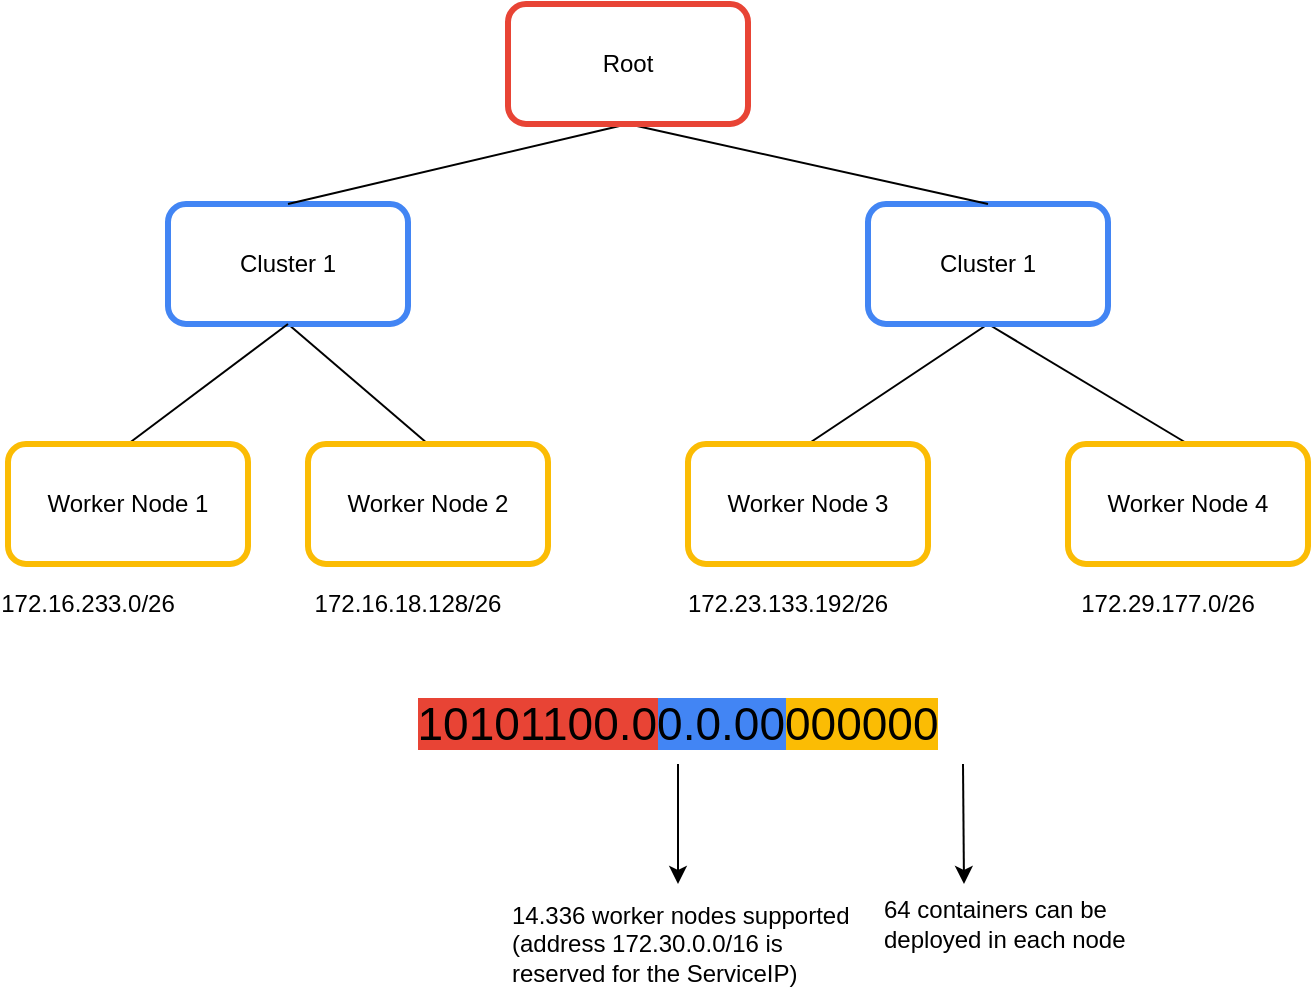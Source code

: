 <mxfile version="14.5.1" type="device"><diagram id="6A1jekdZxZTP63N3UOuj" name="Page-1"><mxGraphModel dx="1106" dy="997" grid="1" gridSize="10" guides="1" tooltips="1" connect="1" arrows="1" fold="1" page="1" pageScale="1" pageWidth="827" pageHeight="1169" math="0" shadow="0"><root><mxCell id="0"/><mxCell id="1" parent="0"/><mxCell id="ML2J8vf_3IPmKPg_16JF-14" style="edgeStyle=none;rounded=0;orthogonalLoop=1;jettySize=auto;html=1;exitX=0.5;exitY=1;exitDx=0;exitDy=0;entryX=0.5;entryY=0;entryDx=0;entryDy=0;endArrow=none;endFill=0;" edge="1" parent="1" source="ML2J8vf_3IPmKPg_16JF-1" target="ML2J8vf_3IPmKPg_16JF-4"><mxGeometry relative="1" as="geometry"/></mxCell><mxCell id="ML2J8vf_3IPmKPg_16JF-1" value="Cluster 1" style="rounded=1;whiteSpace=wrap;html=1;fillColor=none;strokeWidth=3;strokeColor=#4285F4;" vertex="1" parent="1"><mxGeometry x="160" y="120" width="120" height="60" as="geometry"/></mxCell><mxCell id="ML2J8vf_3IPmKPg_16JF-15" style="edgeStyle=none;rounded=0;orthogonalLoop=1;jettySize=auto;html=1;exitX=0.5;exitY=1;exitDx=0;exitDy=0;entryX=0.5;entryY=0;entryDx=0;entryDy=0;endArrow=none;endFill=0;" edge="1" parent="1" source="ML2J8vf_3IPmKPg_16JF-2" target="ML2J8vf_3IPmKPg_16JF-5"><mxGeometry relative="1" as="geometry"/></mxCell><mxCell id="ML2J8vf_3IPmKPg_16JF-16" style="edgeStyle=none;rounded=0;orthogonalLoop=1;jettySize=auto;html=1;exitX=0.5;exitY=1;exitDx=0;exitDy=0;entryX=0.5;entryY=0;entryDx=0;entryDy=0;endArrow=none;endFill=0;" edge="1" parent="1" source="ML2J8vf_3IPmKPg_16JF-2" target="ML2J8vf_3IPmKPg_16JF-6"><mxGeometry relative="1" as="geometry"/></mxCell><mxCell id="ML2J8vf_3IPmKPg_16JF-2" value="Cluster 1" style="rounded=1;whiteSpace=wrap;html=1;strokeWidth=3;strokeColor=#4285F4;" vertex="1" parent="1"><mxGeometry x="510" y="120" width="120" height="60" as="geometry"/></mxCell><mxCell id="ML2J8vf_3IPmKPg_16JF-12" style="rounded=0;orthogonalLoop=1;jettySize=auto;html=1;exitX=0.5;exitY=0;exitDx=0;exitDy=0;entryX=0.5;entryY=1;entryDx=0;entryDy=0;endArrow=none;endFill=0;" edge="1" parent="1" source="ML2J8vf_3IPmKPg_16JF-3" target="ML2J8vf_3IPmKPg_16JF-1"><mxGeometry relative="1" as="geometry"/></mxCell><mxCell id="ML2J8vf_3IPmKPg_16JF-3" value="Worker Node 1" style="rounded=1;whiteSpace=wrap;html=1;strokeColor=#FBBC04;strokeWidth=3;fillColor=none;" vertex="1" parent="1"><mxGeometry x="80" y="240" width="120" height="60" as="geometry"/></mxCell><mxCell id="ML2J8vf_3IPmKPg_16JF-4" value="Worker Node 2" style="rounded=1;whiteSpace=wrap;html=1;strokeColor=#FBBC04;strokeWidth=3;fillColor=none;" vertex="1" parent="1"><mxGeometry x="230" y="240" width="120" height="60" as="geometry"/></mxCell><mxCell id="ML2J8vf_3IPmKPg_16JF-5" value="Worker Node 3" style="rounded=1;whiteSpace=wrap;html=1;strokeColor=#FBBC04;strokeWidth=3;fillColor=none;" vertex="1" parent="1"><mxGeometry x="420" y="240" width="120" height="60" as="geometry"/></mxCell><mxCell id="ML2J8vf_3IPmKPg_16JF-6" value="Worker Node 4" style="rounded=1;whiteSpace=wrap;html=1;strokeColor=#FBBC04;strokeWidth=3;fillColor=none;" vertex="1" parent="1"><mxGeometry x="610" y="240" width="120" height="60" as="geometry"/></mxCell><mxCell id="ML2J8vf_3IPmKPg_16JF-7" value="172.16.233.0/26" style="text;html=1;strokeColor=none;fillColor=none;align=center;verticalAlign=middle;whiteSpace=wrap;rounded=0;" vertex="1" parent="1"><mxGeometry x="80" y="310" width="80" height="20" as="geometry"/></mxCell><mxCell id="ML2J8vf_3IPmKPg_16JF-8" value="172.16.18.128/26" style="text;html=1;strokeColor=none;fillColor=none;align=center;verticalAlign=middle;whiteSpace=wrap;rounded=0;" vertex="1" parent="1"><mxGeometry x="240" y="310" width="80" height="20" as="geometry"/></mxCell><mxCell id="ML2J8vf_3IPmKPg_16JF-9" value="172.23.133.192/26" style="text;html=1;strokeColor=none;fillColor=none;align=center;verticalAlign=middle;whiteSpace=wrap;rounded=0;" vertex="1" parent="1"><mxGeometry x="430" y="310" width="80" height="20" as="geometry"/></mxCell><mxCell id="ML2J8vf_3IPmKPg_16JF-10" value="172.29.177.0/26" style="text;html=1;strokeColor=none;fillColor=none;align=center;verticalAlign=middle;whiteSpace=wrap;rounded=0;" vertex="1" parent="1"><mxGeometry x="620" y="310" width="80" height="20" as="geometry"/></mxCell><mxCell id="ML2J8vf_3IPmKPg_16JF-18" style="edgeStyle=none;rounded=0;orthogonalLoop=1;jettySize=auto;html=1;exitX=0.5;exitY=1;exitDx=0;exitDy=0;entryX=0.5;entryY=0;entryDx=0;entryDy=0;endArrow=none;endFill=0;" edge="1" parent="1" source="ML2J8vf_3IPmKPg_16JF-17" target="ML2J8vf_3IPmKPg_16JF-1"><mxGeometry relative="1" as="geometry"/></mxCell><mxCell id="ML2J8vf_3IPmKPg_16JF-19" style="edgeStyle=none;rounded=0;orthogonalLoop=1;jettySize=auto;html=1;exitX=0.5;exitY=1;exitDx=0;exitDy=0;entryX=0.5;entryY=0;entryDx=0;entryDy=0;endArrow=none;endFill=0;" edge="1" parent="1" source="ML2J8vf_3IPmKPg_16JF-17" target="ML2J8vf_3IPmKPg_16JF-2"><mxGeometry relative="1" as="geometry"/></mxCell><mxCell id="ML2J8vf_3IPmKPg_16JF-17" value="Root" style="rounded=1;whiteSpace=wrap;html=1;strokeColor=#E84435;strokeWidth=3;" vertex="1" parent="1"><mxGeometry x="330" y="20" width="120" height="60" as="geometry"/></mxCell><mxCell id="ML2J8vf_3IPmKPg_16JF-26" style="edgeStyle=none;rounded=0;orthogonalLoop=1;jettySize=auto;html=1;exitX=0.5;exitY=1;exitDx=0;exitDy=0;endArrow=classic;endFill=1;" edge="1" parent="1" source="ML2J8vf_3IPmKPg_16JF-23"><mxGeometry relative="1" as="geometry"><mxPoint x="415" y="460" as="targetPoint"/></mxGeometry></mxCell><mxCell id="ML2J8vf_3IPmKPg_16JF-27" style="edgeStyle=none;rounded=0;orthogonalLoop=1;jettySize=auto;html=1;exitX=0.75;exitY=1;exitDx=0;exitDy=0;endArrow=classic;endFill=1;" edge="1" parent="1" source="ML2J8vf_3IPmKPg_16JF-23"><mxGeometry relative="1" as="geometry"><mxPoint x="558" y="460" as="targetPoint"/></mxGeometry></mxCell><mxCell id="ML2J8vf_3IPmKPg_16JF-23" value="&lt;font style=&quot;font-size: 23px&quot;&gt;&lt;span style=&quot;background-color: rgb(232 , 68 , 53)&quot;&gt;10101100.0&lt;/span&gt;&lt;span style=&quot;background-color: rgb(66 , 133 , 244)&quot;&gt;0.0.00&lt;/span&gt;&lt;span style=&quot;background-color: rgb(251 , 188 , 4)&quot;&gt;000000&lt;/span&gt;&lt;/font&gt;" style="text;html=1;strokeColor=none;fillColor=none;align=center;verticalAlign=middle;whiteSpace=wrap;rounded=0;" vertex="1" parent="1"><mxGeometry x="130" y="360" width="570" height="40" as="geometry"/></mxCell><mxCell id="ML2J8vf_3IPmKPg_16JF-28" value="&lt;div&gt;&lt;span&gt;14.336 worker nodes supported&amp;nbsp;&lt;/span&gt;&lt;/div&gt;(address 172.30.0.0/16 is reserved for the ServiceIP)" style="text;html=1;strokeColor=none;fillColor=none;align=left;verticalAlign=middle;whiteSpace=wrap;rounded=0;" vertex="1" parent="1"><mxGeometry x="330" y="460" width="186" height="60" as="geometry"/></mxCell><mxCell id="ML2J8vf_3IPmKPg_16JF-29" value="&lt;div&gt;&lt;span&gt;64 containers can be deployed in each node&lt;/span&gt;&lt;/div&gt;" style="text;html=1;strokeColor=none;fillColor=none;align=left;verticalAlign=middle;whiteSpace=wrap;rounded=0;" vertex="1" parent="1"><mxGeometry x="516" y="450" width="154" height="60" as="geometry"/></mxCell></root></mxGraphModel></diagram></mxfile>